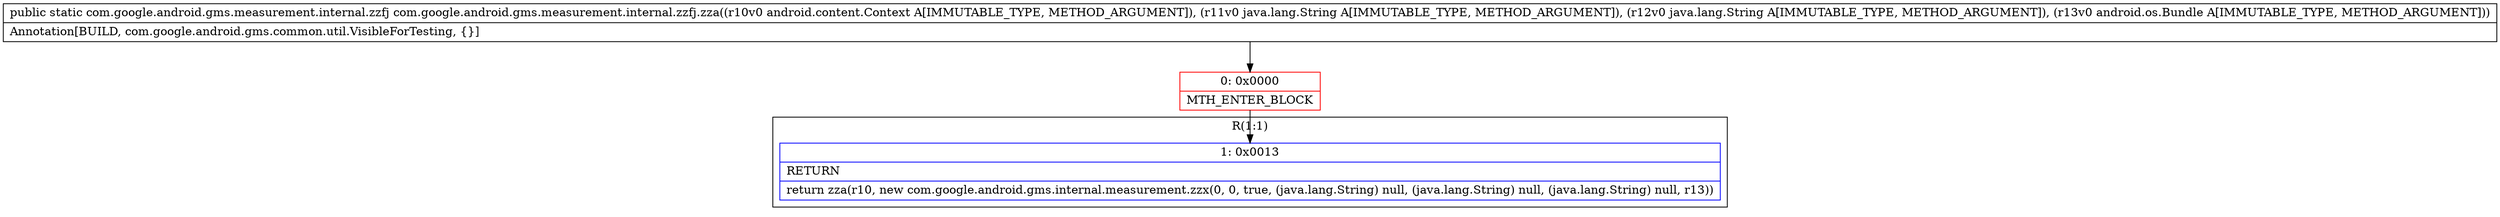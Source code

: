 digraph "CFG forcom.google.android.gms.measurement.internal.zzfj.zza(Landroid\/content\/Context;Ljava\/lang\/String;Ljava\/lang\/String;Landroid\/os\/Bundle;)Lcom\/google\/android\/gms\/measurement\/internal\/zzfj;" {
subgraph cluster_Region_1817777409 {
label = "R(1:1)";
node [shape=record,color=blue];
Node_1 [shape=record,label="{1\:\ 0x0013|RETURN\l|return zza(r10, new com.google.android.gms.internal.measurement.zzx(0, 0, true, (java.lang.String) null, (java.lang.String) null, (java.lang.String) null, r13))\l}"];
}
Node_0 [shape=record,color=red,label="{0\:\ 0x0000|MTH_ENTER_BLOCK\l}"];
MethodNode[shape=record,label="{public static com.google.android.gms.measurement.internal.zzfj com.google.android.gms.measurement.internal.zzfj.zza((r10v0 android.content.Context A[IMMUTABLE_TYPE, METHOD_ARGUMENT]), (r11v0 java.lang.String A[IMMUTABLE_TYPE, METHOD_ARGUMENT]), (r12v0 java.lang.String A[IMMUTABLE_TYPE, METHOD_ARGUMENT]), (r13v0 android.os.Bundle A[IMMUTABLE_TYPE, METHOD_ARGUMENT]))  | Annotation[BUILD, com.google.android.gms.common.util.VisibleForTesting, \{\}]\l}"];
MethodNode -> Node_0;
Node_0 -> Node_1;
}

